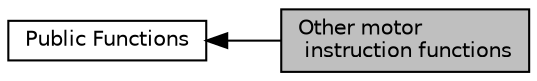 digraph "Other motor          instruction functions"
{
  edge [fontname="Helvetica",fontsize="10",labelfontname="Helvetica",labelfontsize="10"];
  node [fontname="Helvetica",fontsize="10",shape=record];
  rankdir=LR;
  Node1 [label="Public Functions",height=0.2,width=0.4,color="black", fillcolor="white", style="filled",URL="$group___dynamixel_protocol_v1___public___functions.html",tooltip="Globally-accessible functions for interfacing with Dynamixel actuators and controlling the settings o..."];
  Node0 [label="Other motor       \l   instruction functions",height=0.2,width=0.4,color="black", fillcolor="grey75", style="filled", fontcolor="black"];
  Node1->Node0 [shape=plaintext, dir="back", style="solid"];
}
